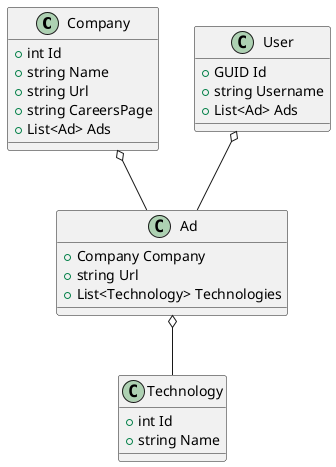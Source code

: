 @startuml JobPool

class Company {
    + int Id
    + string Name
    + string Url
    + string CareersPage
    + List<Ad> Ads
}

class Technology {
    + int Id
    + string Name
}

class Ad {
    + Company Company
    + string Url
    + List<Technology> Technologies
}

class User {
    + GUID Id
    + string Username
    + List<Ad> Ads
}

Company o-- Ad
Ad o-- Technology
User o-- Ad
@enduml